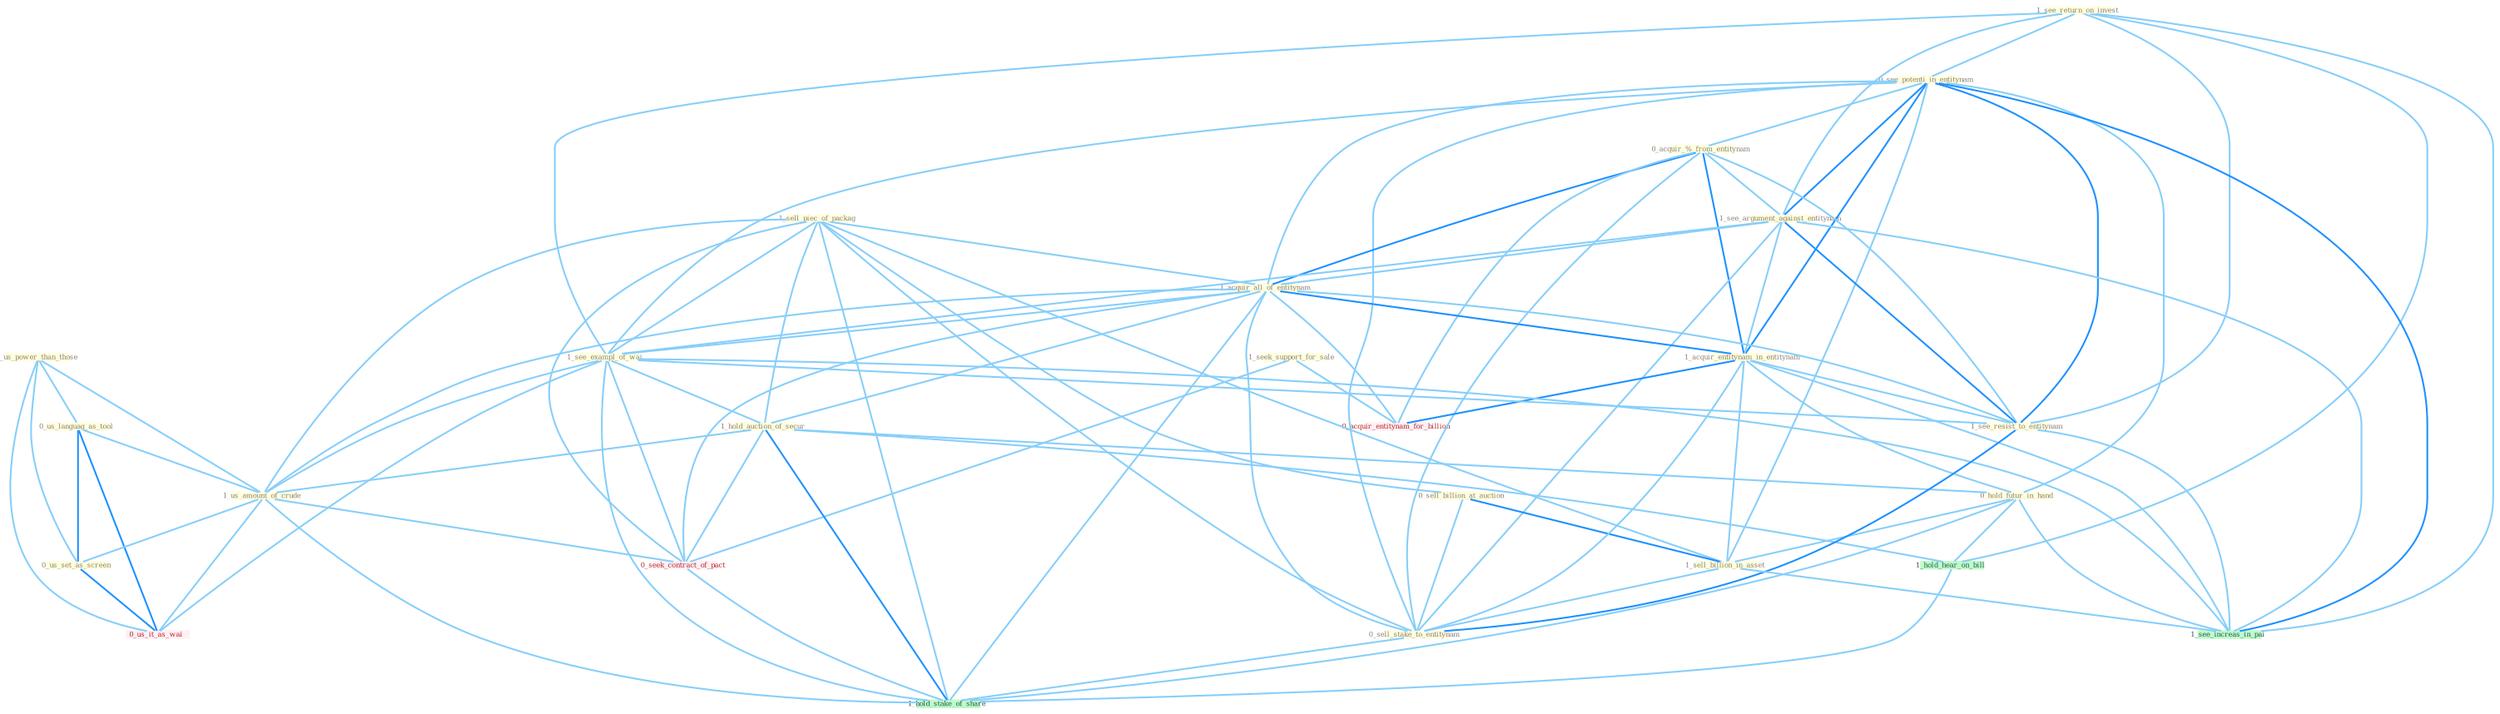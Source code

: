 Graph G{ 
    node
    [shape=polygon,style=filled,width=.5,height=.06,color="#BDFCC9",fixedsize=true,fontsize=4,
    fontcolor="#2f4f4f"];
    {node
    [color="#ffffe0", fontcolor="#8b7d6b"] "1_seek_support_for_sale " "1_see_return_on_invest " "0_see_potenti_in_entitynam " "1_us_power_than_those " "0_acquir_%_from_entitynam " "0_us_languag_as_tool " "1_sell_piec_of_packag " "1_see_argument_against_entitynam " "1_acquir_all_of_entitynam " "0_sell_billion_at_auction " "1_acquir_entitynam_in_entitynam " "1_see_exampl_of_wai " "1_hold_auction_of_secur " "0_hold_futur_in_hand " "1_us_amount_of_crude " "1_see_resist_to_entitynam " "1_sell_billion_in_asset " "0_us_set_as_screen " "0_sell_stake_to_entitynam "}
{node [color="#fff0f5", fontcolor="#b22222"] "0_seek_contract_of_pact " "0_us_it_as_wai " "0_acquir_entitynam_for_billion "}
edge [color="#B0E2FF"];

	"1_seek_support_for_sale " -- "0_seek_contract_of_pact " [w="1", color="#87cefa" ];
	"1_seek_support_for_sale " -- "0_acquir_entitynam_for_billion " [w="1", color="#87cefa" ];
	"1_see_return_on_invest " -- "0_see_potenti_in_entitynam " [w="1", color="#87cefa" ];
	"1_see_return_on_invest " -- "1_see_argument_against_entitynam " [w="1", color="#87cefa" ];
	"1_see_return_on_invest " -- "1_see_exampl_of_wai " [w="1", color="#87cefa" ];
	"1_see_return_on_invest " -- "1_see_resist_to_entitynam " [w="1", color="#87cefa" ];
	"1_see_return_on_invest " -- "1_see_increas_in_pai " [w="1", color="#87cefa" ];
	"1_see_return_on_invest " -- "1_hold_hear_on_bill " [w="1", color="#87cefa" ];
	"0_see_potenti_in_entitynam " -- "0_acquir_%_from_entitynam " [w="1", color="#87cefa" ];
	"0_see_potenti_in_entitynam " -- "1_see_argument_against_entitynam " [w="2", color="#1e90ff" , len=0.8];
	"0_see_potenti_in_entitynam " -- "1_acquir_all_of_entitynam " [w="1", color="#87cefa" ];
	"0_see_potenti_in_entitynam " -- "1_acquir_entitynam_in_entitynam " [w="2", color="#1e90ff" , len=0.8];
	"0_see_potenti_in_entitynam " -- "1_see_exampl_of_wai " [w="1", color="#87cefa" ];
	"0_see_potenti_in_entitynam " -- "0_hold_futur_in_hand " [w="1", color="#87cefa" ];
	"0_see_potenti_in_entitynam " -- "1_see_resist_to_entitynam " [w="2", color="#1e90ff" , len=0.8];
	"0_see_potenti_in_entitynam " -- "1_sell_billion_in_asset " [w="1", color="#87cefa" ];
	"0_see_potenti_in_entitynam " -- "0_sell_stake_to_entitynam " [w="1", color="#87cefa" ];
	"0_see_potenti_in_entitynam " -- "1_see_increas_in_pai " [w="2", color="#1e90ff" , len=0.8];
	"1_us_power_than_those " -- "0_us_languag_as_tool " [w="1", color="#87cefa" ];
	"1_us_power_than_those " -- "1_us_amount_of_crude " [w="1", color="#87cefa" ];
	"1_us_power_than_those " -- "0_us_set_as_screen " [w="1", color="#87cefa" ];
	"1_us_power_than_those " -- "0_us_it_as_wai " [w="1", color="#87cefa" ];
	"0_acquir_%_from_entitynam " -- "1_see_argument_against_entitynam " [w="1", color="#87cefa" ];
	"0_acquir_%_from_entitynam " -- "1_acquir_all_of_entitynam " [w="2", color="#1e90ff" , len=0.8];
	"0_acquir_%_from_entitynam " -- "1_acquir_entitynam_in_entitynam " [w="2", color="#1e90ff" , len=0.8];
	"0_acquir_%_from_entitynam " -- "1_see_resist_to_entitynam " [w="1", color="#87cefa" ];
	"0_acquir_%_from_entitynam " -- "0_sell_stake_to_entitynam " [w="1", color="#87cefa" ];
	"0_acquir_%_from_entitynam " -- "0_acquir_entitynam_for_billion " [w="1", color="#87cefa" ];
	"0_us_languag_as_tool " -- "1_us_amount_of_crude " [w="1", color="#87cefa" ];
	"0_us_languag_as_tool " -- "0_us_set_as_screen " [w="2", color="#1e90ff" , len=0.8];
	"0_us_languag_as_tool " -- "0_us_it_as_wai " [w="2", color="#1e90ff" , len=0.8];
	"1_sell_piec_of_packag " -- "1_acquir_all_of_entitynam " [w="1", color="#87cefa" ];
	"1_sell_piec_of_packag " -- "0_sell_billion_at_auction " [w="1", color="#87cefa" ];
	"1_sell_piec_of_packag " -- "1_see_exampl_of_wai " [w="1", color="#87cefa" ];
	"1_sell_piec_of_packag " -- "1_hold_auction_of_secur " [w="1", color="#87cefa" ];
	"1_sell_piec_of_packag " -- "1_us_amount_of_crude " [w="1", color="#87cefa" ];
	"1_sell_piec_of_packag " -- "1_sell_billion_in_asset " [w="1", color="#87cefa" ];
	"1_sell_piec_of_packag " -- "0_sell_stake_to_entitynam " [w="1", color="#87cefa" ];
	"1_sell_piec_of_packag " -- "0_seek_contract_of_pact " [w="1", color="#87cefa" ];
	"1_sell_piec_of_packag " -- "1_hold_stake_of_share " [w="1", color="#87cefa" ];
	"1_see_argument_against_entitynam " -- "1_acquir_all_of_entitynam " [w="1", color="#87cefa" ];
	"1_see_argument_against_entitynam " -- "1_acquir_entitynam_in_entitynam " [w="1", color="#87cefa" ];
	"1_see_argument_against_entitynam " -- "1_see_exampl_of_wai " [w="1", color="#87cefa" ];
	"1_see_argument_against_entitynam " -- "1_see_resist_to_entitynam " [w="2", color="#1e90ff" , len=0.8];
	"1_see_argument_against_entitynam " -- "0_sell_stake_to_entitynam " [w="1", color="#87cefa" ];
	"1_see_argument_against_entitynam " -- "1_see_increas_in_pai " [w="1", color="#87cefa" ];
	"1_acquir_all_of_entitynam " -- "1_acquir_entitynam_in_entitynam " [w="2", color="#1e90ff" , len=0.8];
	"1_acquir_all_of_entitynam " -- "1_see_exampl_of_wai " [w="1", color="#87cefa" ];
	"1_acquir_all_of_entitynam " -- "1_hold_auction_of_secur " [w="1", color="#87cefa" ];
	"1_acquir_all_of_entitynam " -- "1_us_amount_of_crude " [w="1", color="#87cefa" ];
	"1_acquir_all_of_entitynam " -- "1_see_resist_to_entitynam " [w="1", color="#87cefa" ];
	"1_acquir_all_of_entitynam " -- "0_sell_stake_to_entitynam " [w="1", color="#87cefa" ];
	"1_acquir_all_of_entitynam " -- "0_seek_contract_of_pact " [w="1", color="#87cefa" ];
	"1_acquir_all_of_entitynam " -- "0_acquir_entitynam_for_billion " [w="1", color="#87cefa" ];
	"1_acquir_all_of_entitynam " -- "1_hold_stake_of_share " [w="1", color="#87cefa" ];
	"0_sell_billion_at_auction " -- "1_sell_billion_in_asset " [w="2", color="#1e90ff" , len=0.8];
	"0_sell_billion_at_auction " -- "0_sell_stake_to_entitynam " [w="1", color="#87cefa" ];
	"1_acquir_entitynam_in_entitynam " -- "0_hold_futur_in_hand " [w="1", color="#87cefa" ];
	"1_acquir_entitynam_in_entitynam " -- "1_see_resist_to_entitynam " [w="1", color="#87cefa" ];
	"1_acquir_entitynam_in_entitynam " -- "1_sell_billion_in_asset " [w="1", color="#87cefa" ];
	"1_acquir_entitynam_in_entitynam " -- "0_sell_stake_to_entitynam " [w="1", color="#87cefa" ];
	"1_acquir_entitynam_in_entitynam " -- "0_acquir_entitynam_for_billion " [w="2", color="#1e90ff" , len=0.8];
	"1_acquir_entitynam_in_entitynam " -- "1_see_increas_in_pai " [w="1", color="#87cefa" ];
	"1_see_exampl_of_wai " -- "1_hold_auction_of_secur " [w="1", color="#87cefa" ];
	"1_see_exampl_of_wai " -- "1_us_amount_of_crude " [w="1", color="#87cefa" ];
	"1_see_exampl_of_wai " -- "1_see_resist_to_entitynam " [w="1", color="#87cefa" ];
	"1_see_exampl_of_wai " -- "0_seek_contract_of_pact " [w="1", color="#87cefa" ];
	"1_see_exampl_of_wai " -- "0_us_it_as_wai " [w="1", color="#87cefa" ];
	"1_see_exampl_of_wai " -- "1_see_increas_in_pai " [w="1", color="#87cefa" ];
	"1_see_exampl_of_wai " -- "1_hold_stake_of_share " [w="1", color="#87cefa" ];
	"1_hold_auction_of_secur " -- "0_hold_futur_in_hand " [w="1", color="#87cefa" ];
	"1_hold_auction_of_secur " -- "1_us_amount_of_crude " [w="1", color="#87cefa" ];
	"1_hold_auction_of_secur " -- "0_seek_contract_of_pact " [w="1", color="#87cefa" ];
	"1_hold_auction_of_secur " -- "1_hold_hear_on_bill " [w="1", color="#87cefa" ];
	"1_hold_auction_of_secur " -- "1_hold_stake_of_share " [w="2", color="#1e90ff" , len=0.8];
	"0_hold_futur_in_hand " -- "1_sell_billion_in_asset " [w="1", color="#87cefa" ];
	"0_hold_futur_in_hand " -- "1_see_increas_in_pai " [w="1", color="#87cefa" ];
	"0_hold_futur_in_hand " -- "1_hold_hear_on_bill " [w="1", color="#87cefa" ];
	"0_hold_futur_in_hand " -- "1_hold_stake_of_share " [w="1", color="#87cefa" ];
	"1_us_amount_of_crude " -- "0_us_set_as_screen " [w="1", color="#87cefa" ];
	"1_us_amount_of_crude " -- "0_seek_contract_of_pact " [w="1", color="#87cefa" ];
	"1_us_amount_of_crude " -- "0_us_it_as_wai " [w="1", color="#87cefa" ];
	"1_us_amount_of_crude " -- "1_hold_stake_of_share " [w="1", color="#87cefa" ];
	"1_see_resist_to_entitynam " -- "0_sell_stake_to_entitynam " [w="2", color="#1e90ff" , len=0.8];
	"1_see_resist_to_entitynam " -- "1_see_increas_in_pai " [w="1", color="#87cefa" ];
	"1_sell_billion_in_asset " -- "0_sell_stake_to_entitynam " [w="1", color="#87cefa" ];
	"1_sell_billion_in_asset " -- "1_see_increas_in_pai " [w="1", color="#87cefa" ];
	"0_us_set_as_screen " -- "0_us_it_as_wai " [w="2", color="#1e90ff" , len=0.8];
	"0_sell_stake_to_entitynam " -- "1_hold_stake_of_share " [w="1", color="#87cefa" ];
	"0_seek_contract_of_pact " -- "1_hold_stake_of_share " [w="1", color="#87cefa" ];
	"1_hold_hear_on_bill " -- "1_hold_stake_of_share " [w="1", color="#87cefa" ];
}